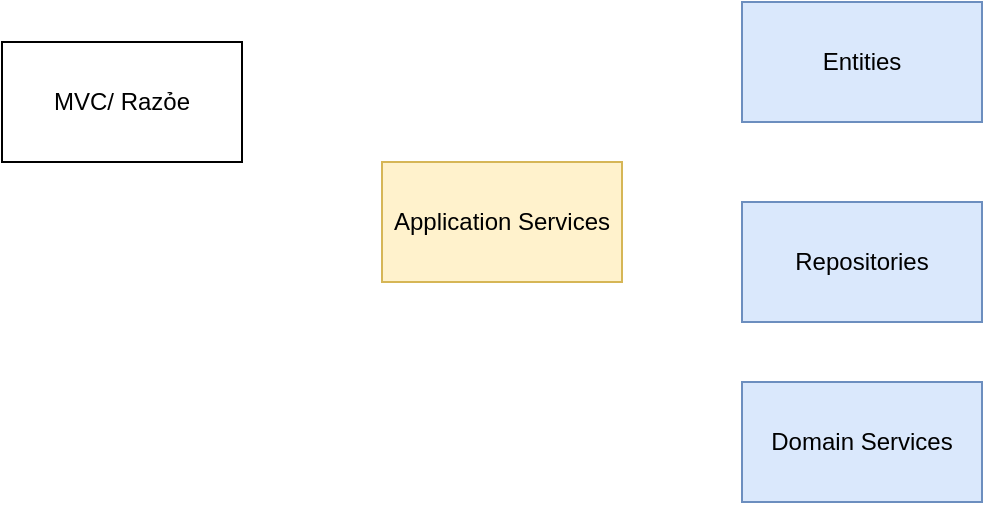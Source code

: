<mxfile version="20.6.0" type="device"><diagram id="IYwWG2F1Buvf8JGjFxx0" name="Page-1"><mxGraphModel dx="1019" dy="596" grid="1" gridSize="10" guides="1" tooltips="1" connect="1" arrows="1" fold="1" page="1" pageScale="1" pageWidth="850" pageHeight="1100" math="0" shadow="0"><root><mxCell id="0"/><mxCell id="1" parent="0"/><mxCell id="3qGIIC-t06DfLVGN7TEF-1" value="Application Services" style="rounded=0;whiteSpace=wrap;html=1;fillColor=#fff2cc;strokeColor=#d6b656;" vertex="1" parent="1"><mxGeometry x="240" y="130" width="120" height="60" as="geometry"/></mxCell><mxCell id="3qGIIC-t06DfLVGN7TEF-2" value="Entities" style="rounded=0;whiteSpace=wrap;html=1;fillColor=#dae8fc;strokeColor=#6c8ebf;" vertex="1" parent="1"><mxGeometry x="420" y="50" width="120" height="60" as="geometry"/></mxCell><mxCell id="3qGIIC-t06DfLVGN7TEF-3" value="Repositories" style="rounded=0;whiteSpace=wrap;html=1;fillColor=#dae8fc;strokeColor=#6c8ebf;" vertex="1" parent="1"><mxGeometry x="420" y="150" width="120" height="60" as="geometry"/></mxCell><mxCell id="3qGIIC-t06DfLVGN7TEF-4" value="Domain Services" style="rounded=0;whiteSpace=wrap;html=1;fillColor=#dae8fc;strokeColor=#6c8ebf;" vertex="1" parent="1"><mxGeometry x="420" y="240" width="120" height="60" as="geometry"/></mxCell><mxCell id="3qGIIC-t06DfLVGN7TEF-5" value="MVC/ Razỏe" style="rounded=0;whiteSpace=wrap;html=1;" vertex="1" parent="1"><mxGeometry x="50" y="70" width="120" height="60" as="geometry"/></mxCell></root></mxGraphModel></diagram></mxfile>